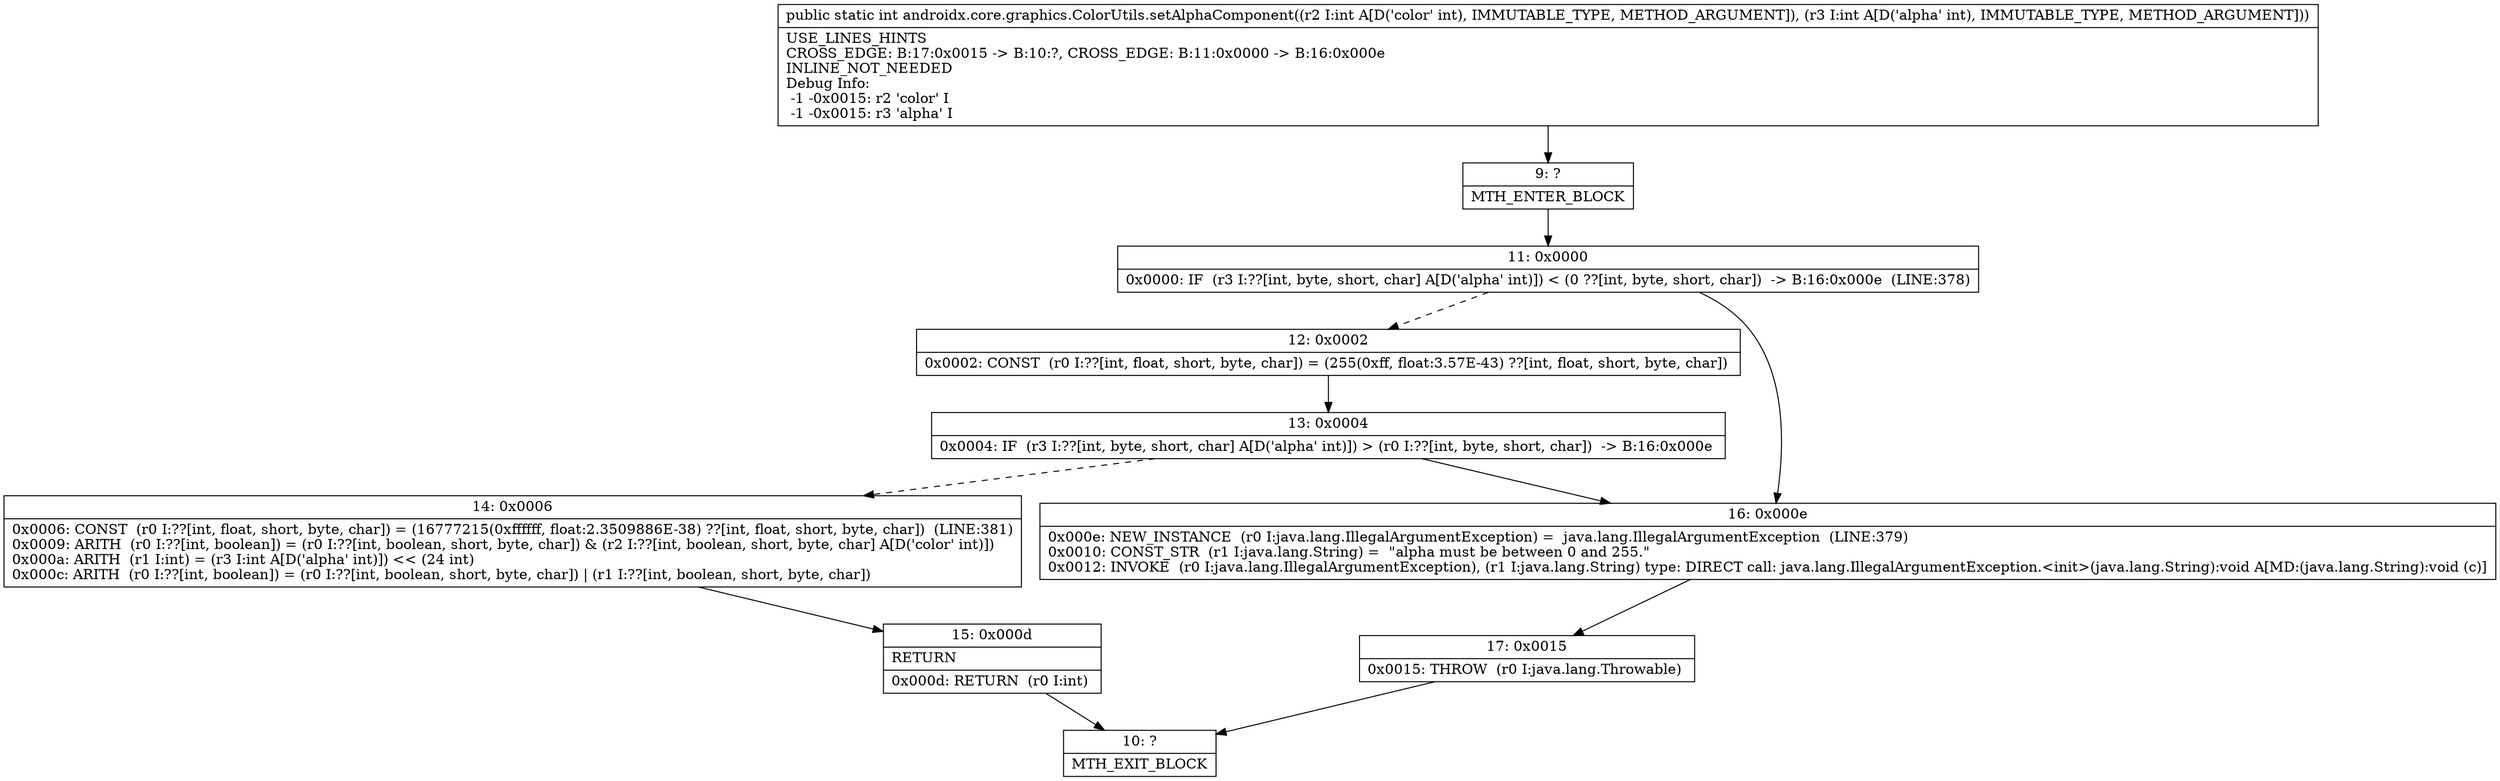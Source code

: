 digraph "CFG forandroidx.core.graphics.ColorUtils.setAlphaComponent(II)I" {
Node_9 [shape=record,label="{9\:\ ?|MTH_ENTER_BLOCK\l}"];
Node_11 [shape=record,label="{11\:\ 0x0000|0x0000: IF  (r3 I:??[int, byte, short, char] A[D('alpha' int)]) \< (0 ??[int, byte, short, char])  \-\> B:16:0x000e  (LINE:378)\l}"];
Node_12 [shape=record,label="{12\:\ 0x0002|0x0002: CONST  (r0 I:??[int, float, short, byte, char]) = (255(0xff, float:3.57E\-43) ??[int, float, short, byte, char]) \l}"];
Node_13 [shape=record,label="{13\:\ 0x0004|0x0004: IF  (r3 I:??[int, byte, short, char] A[D('alpha' int)]) \> (r0 I:??[int, byte, short, char])  \-\> B:16:0x000e \l}"];
Node_14 [shape=record,label="{14\:\ 0x0006|0x0006: CONST  (r0 I:??[int, float, short, byte, char]) = (16777215(0xffffff, float:2.3509886E\-38) ??[int, float, short, byte, char])  (LINE:381)\l0x0009: ARITH  (r0 I:??[int, boolean]) = (r0 I:??[int, boolean, short, byte, char]) & (r2 I:??[int, boolean, short, byte, char] A[D('color' int)]) \l0x000a: ARITH  (r1 I:int) = (r3 I:int A[D('alpha' int)]) \<\< (24 int) \l0x000c: ARITH  (r0 I:??[int, boolean]) = (r0 I:??[int, boolean, short, byte, char]) \| (r1 I:??[int, boolean, short, byte, char]) \l}"];
Node_15 [shape=record,label="{15\:\ 0x000d|RETURN\l|0x000d: RETURN  (r0 I:int) \l}"];
Node_10 [shape=record,label="{10\:\ ?|MTH_EXIT_BLOCK\l}"];
Node_16 [shape=record,label="{16\:\ 0x000e|0x000e: NEW_INSTANCE  (r0 I:java.lang.IllegalArgumentException) =  java.lang.IllegalArgumentException  (LINE:379)\l0x0010: CONST_STR  (r1 I:java.lang.String) =  \"alpha must be between 0 and 255.\" \l0x0012: INVOKE  (r0 I:java.lang.IllegalArgumentException), (r1 I:java.lang.String) type: DIRECT call: java.lang.IllegalArgumentException.\<init\>(java.lang.String):void A[MD:(java.lang.String):void (c)]\l}"];
Node_17 [shape=record,label="{17\:\ 0x0015|0x0015: THROW  (r0 I:java.lang.Throwable) \l}"];
MethodNode[shape=record,label="{public static int androidx.core.graphics.ColorUtils.setAlphaComponent((r2 I:int A[D('color' int), IMMUTABLE_TYPE, METHOD_ARGUMENT]), (r3 I:int A[D('alpha' int), IMMUTABLE_TYPE, METHOD_ARGUMENT]))  | USE_LINES_HINTS\lCROSS_EDGE: B:17:0x0015 \-\> B:10:?, CROSS_EDGE: B:11:0x0000 \-\> B:16:0x000e\lINLINE_NOT_NEEDED\lDebug Info:\l  \-1 \-0x0015: r2 'color' I\l  \-1 \-0x0015: r3 'alpha' I\l}"];
MethodNode -> Node_9;Node_9 -> Node_11;
Node_11 -> Node_12[style=dashed];
Node_11 -> Node_16;
Node_12 -> Node_13;
Node_13 -> Node_14[style=dashed];
Node_13 -> Node_16;
Node_14 -> Node_15;
Node_15 -> Node_10;
Node_16 -> Node_17;
Node_17 -> Node_10;
}

